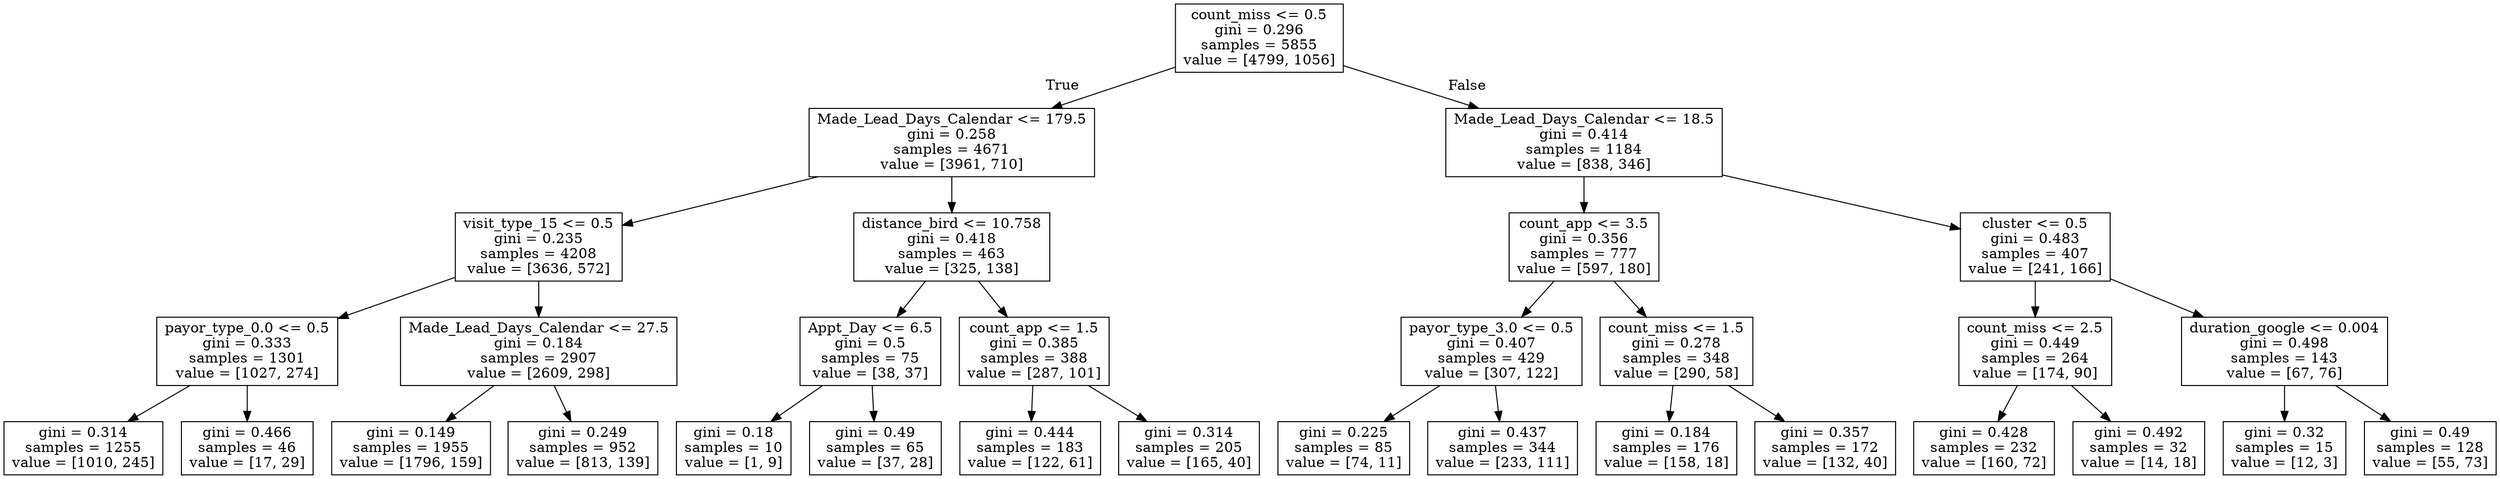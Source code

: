 digraph Tree {
node [shape=box] ;
0 [label="count_miss <= 0.5\ngini = 0.296\nsamples = 5855\nvalue = [4799, 1056]"] ;
1 [label="Made_Lead_Days_Calendar <= 179.5\ngini = 0.258\nsamples = 4671\nvalue = [3961, 710]"] ;
0 -> 1 [labeldistance=2.5, labelangle=45, headlabel="True"] ;
2 [label="visit_type_15 <= 0.5\ngini = 0.235\nsamples = 4208\nvalue = [3636, 572]"] ;
1 -> 2 ;
3 [label="payor_type_0.0 <= 0.5\ngini = 0.333\nsamples = 1301\nvalue = [1027, 274]"] ;
2 -> 3 ;
4 [label="gini = 0.314\nsamples = 1255\nvalue = [1010, 245]"] ;
3 -> 4 ;
5 [label="gini = 0.466\nsamples = 46\nvalue = [17, 29]"] ;
3 -> 5 ;
6 [label="Made_Lead_Days_Calendar <= 27.5\ngini = 0.184\nsamples = 2907\nvalue = [2609, 298]"] ;
2 -> 6 ;
7 [label="gini = 0.149\nsamples = 1955\nvalue = [1796, 159]"] ;
6 -> 7 ;
8 [label="gini = 0.249\nsamples = 952\nvalue = [813, 139]"] ;
6 -> 8 ;
9 [label="distance_bird <= 10.758\ngini = 0.418\nsamples = 463\nvalue = [325, 138]"] ;
1 -> 9 ;
10 [label="Appt_Day <= 6.5\ngini = 0.5\nsamples = 75\nvalue = [38, 37]"] ;
9 -> 10 ;
11 [label="gini = 0.18\nsamples = 10\nvalue = [1, 9]"] ;
10 -> 11 ;
12 [label="gini = 0.49\nsamples = 65\nvalue = [37, 28]"] ;
10 -> 12 ;
13 [label="count_app <= 1.5\ngini = 0.385\nsamples = 388\nvalue = [287, 101]"] ;
9 -> 13 ;
14 [label="gini = 0.444\nsamples = 183\nvalue = [122, 61]"] ;
13 -> 14 ;
15 [label="gini = 0.314\nsamples = 205\nvalue = [165, 40]"] ;
13 -> 15 ;
16 [label="Made_Lead_Days_Calendar <= 18.5\ngini = 0.414\nsamples = 1184\nvalue = [838, 346]"] ;
0 -> 16 [labeldistance=2.5, labelangle=-45, headlabel="False"] ;
17 [label="count_app <= 3.5\ngini = 0.356\nsamples = 777\nvalue = [597, 180]"] ;
16 -> 17 ;
18 [label="payor_type_3.0 <= 0.5\ngini = 0.407\nsamples = 429\nvalue = [307, 122]"] ;
17 -> 18 ;
19 [label="gini = 0.225\nsamples = 85\nvalue = [74, 11]"] ;
18 -> 19 ;
20 [label="gini = 0.437\nsamples = 344\nvalue = [233, 111]"] ;
18 -> 20 ;
21 [label="count_miss <= 1.5\ngini = 0.278\nsamples = 348\nvalue = [290, 58]"] ;
17 -> 21 ;
22 [label="gini = 0.184\nsamples = 176\nvalue = [158, 18]"] ;
21 -> 22 ;
23 [label="gini = 0.357\nsamples = 172\nvalue = [132, 40]"] ;
21 -> 23 ;
24 [label="cluster <= 0.5\ngini = 0.483\nsamples = 407\nvalue = [241, 166]"] ;
16 -> 24 ;
25 [label="count_miss <= 2.5\ngini = 0.449\nsamples = 264\nvalue = [174, 90]"] ;
24 -> 25 ;
26 [label="gini = 0.428\nsamples = 232\nvalue = [160, 72]"] ;
25 -> 26 ;
27 [label="gini = 0.492\nsamples = 32\nvalue = [14, 18]"] ;
25 -> 27 ;
28 [label="duration_google <= 0.004\ngini = 0.498\nsamples = 143\nvalue = [67, 76]"] ;
24 -> 28 ;
29 [label="gini = 0.32\nsamples = 15\nvalue = [12, 3]"] ;
28 -> 29 ;
30 [label="gini = 0.49\nsamples = 128\nvalue = [55, 73]"] ;
28 -> 30 ;
}